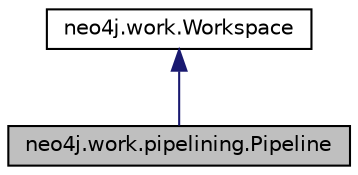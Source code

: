 digraph "neo4j.work.pipelining.Pipeline"
{
 // LATEX_PDF_SIZE
  edge [fontname="Helvetica",fontsize="10",labelfontname="Helvetica",labelfontsize="10"];
  node [fontname="Helvetica",fontsize="10",shape=record];
  Node1 [label="neo4j.work.pipelining.Pipeline",height=0.2,width=0.4,color="black", fillcolor="grey75", style="filled", fontcolor="black",tooltip=" "];
  Node2 -> Node1 [dir="back",color="midnightblue",fontsize="10",style="solid",fontname="Helvetica"];
  Node2 [label="neo4j.work.Workspace",height=0.2,width=0.4,color="black", fillcolor="white", style="filled",URL="$classneo4j_1_1work_1_1_workspace.html",tooltip=" "];
}
